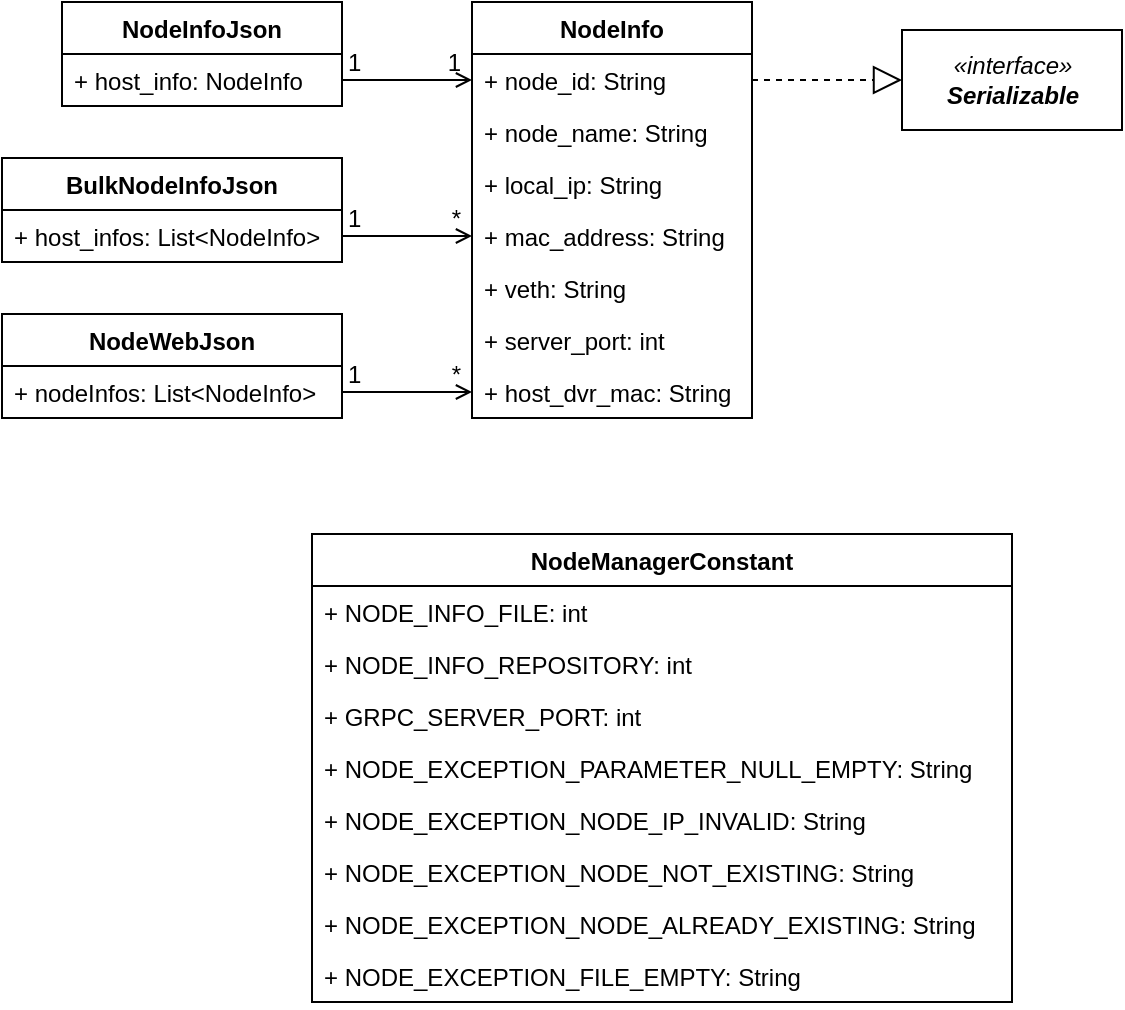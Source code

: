 <mxfile version="13.11.0" type="github">
  <diagram id="7jQJBMvR5SGXMKJPSkD0" name="Page-1">
    <mxGraphModel dx="739" dy="608" grid="1" gridSize="10" guides="1" tooltips="1" connect="1" arrows="1" fold="1" page="1" pageScale="1" pageWidth="850" pageHeight="1100" math="0" shadow="0">
      <root>
        <mxCell id="0" />
        <mxCell id="1" parent="0" />
        <mxCell id="USKarSAX8TNDrIxT8NqQ-1" value="NodeInfo" style="swimlane;fontStyle=1;childLayout=stackLayout;horizontal=1;startSize=26;fillColor=none;horizontalStack=0;resizeParent=1;resizeParentMax=0;resizeLast=0;collapsible=1;marginBottom=0;" vertex="1" parent="1">
          <mxGeometry x="380" y="180" width="140" height="208" as="geometry" />
        </mxCell>
        <mxCell id="USKarSAX8TNDrIxT8NqQ-2" value="+ node_id: String" style="text;strokeColor=none;fillColor=none;align=left;verticalAlign=top;spacingLeft=4;spacingRight=4;overflow=hidden;rotatable=0;points=[[0,0.5],[1,0.5]];portConstraint=eastwest;" vertex="1" parent="USKarSAX8TNDrIxT8NqQ-1">
          <mxGeometry y="26" width="140" height="26" as="geometry" />
        </mxCell>
        <mxCell id="USKarSAX8TNDrIxT8NqQ-3" value="+ node_name: String" style="text;strokeColor=none;fillColor=none;align=left;verticalAlign=top;spacingLeft=4;spacingRight=4;overflow=hidden;rotatable=0;points=[[0,0.5],[1,0.5]];portConstraint=eastwest;" vertex="1" parent="USKarSAX8TNDrIxT8NqQ-1">
          <mxGeometry y="52" width="140" height="26" as="geometry" />
        </mxCell>
        <mxCell id="USKarSAX8TNDrIxT8NqQ-4" value="+ local_ip: String" style="text;strokeColor=none;fillColor=none;align=left;verticalAlign=top;spacingLeft=4;spacingRight=4;overflow=hidden;rotatable=0;points=[[0,0.5],[1,0.5]];portConstraint=eastwest;" vertex="1" parent="USKarSAX8TNDrIxT8NqQ-1">
          <mxGeometry y="78" width="140" height="26" as="geometry" />
        </mxCell>
        <mxCell id="USKarSAX8TNDrIxT8NqQ-5" value="+ mac_address: String" style="text;strokeColor=none;fillColor=none;align=left;verticalAlign=top;spacingLeft=4;spacingRight=4;overflow=hidden;rotatable=0;points=[[0,0.5],[1,0.5]];portConstraint=eastwest;" vertex="1" parent="USKarSAX8TNDrIxT8NqQ-1">
          <mxGeometry y="104" width="140" height="26" as="geometry" />
        </mxCell>
        <mxCell id="USKarSAX8TNDrIxT8NqQ-6" value="+ veth: String" style="text;strokeColor=none;fillColor=none;align=left;verticalAlign=top;spacingLeft=4;spacingRight=4;overflow=hidden;rotatable=0;points=[[0,0.5],[1,0.5]];portConstraint=eastwest;" vertex="1" parent="USKarSAX8TNDrIxT8NqQ-1">
          <mxGeometry y="130" width="140" height="26" as="geometry" />
        </mxCell>
        <mxCell id="USKarSAX8TNDrIxT8NqQ-7" value="+ server_port: int" style="text;strokeColor=none;fillColor=none;align=left;verticalAlign=top;spacingLeft=4;spacingRight=4;overflow=hidden;rotatable=0;points=[[0,0.5],[1,0.5]];portConstraint=eastwest;" vertex="1" parent="USKarSAX8TNDrIxT8NqQ-1">
          <mxGeometry y="156" width="140" height="26" as="geometry" />
        </mxCell>
        <mxCell id="USKarSAX8TNDrIxT8NqQ-8" value="+ host_dvr_mac: String" style="text;strokeColor=none;fillColor=none;align=left;verticalAlign=top;spacingLeft=4;spacingRight=4;overflow=hidden;rotatable=0;points=[[0,0.5],[1,0.5]];portConstraint=eastwest;" vertex="1" parent="USKarSAX8TNDrIxT8NqQ-1">
          <mxGeometry y="182" width="140" height="26" as="geometry" />
        </mxCell>
        <mxCell id="USKarSAX8TNDrIxT8NqQ-9" value="&lt;i&gt;«interface»&lt;br&gt;&lt;b&gt;Serializable&lt;/b&gt;&lt;/i&gt;" style="html=1;" vertex="1" parent="1">
          <mxGeometry x="595" y="194" width="110" height="50" as="geometry" />
        </mxCell>
        <mxCell id="USKarSAX8TNDrIxT8NqQ-10" value="" style="endArrow=block;dashed=1;endFill=0;endSize=12;html=1;entryX=0;entryY=0.5;entryDx=0;entryDy=0;exitX=1;exitY=0.5;exitDx=0;exitDy=0;" edge="1" parent="1" source="USKarSAX8TNDrIxT8NqQ-2" target="USKarSAX8TNDrIxT8NqQ-9">
          <mxGeometry width="160" relative="1" as="geometry">
            <mxPoint x="515" y="190" as="sourcePoint" />
            <mxPoint x="675" y="190" as="targetPoint" />
          </mxGeometry>
        </mxCell>
        <mxCell id="USKarSAX8TNDrIxT8NqQ-12" value="NodeInfoJson" style="swimlane;fontStyle=1;childLayout=stackLayout;horizontal=1;startSize=26;fillColor=none;horizontalStack=0;resizeParent=1;resizeParentMax=0;resizeLast=0;collapsible=1;marginBottom=0;" vertex="1" parent="1">
          <mxGeometry x="175" y="180" width="140" height="52" as="geometry" />
        </mxCell>
        <mxCell id="USKarSAX8TNDrIxT8NqQ-13" value="+ host_info: NodeInfo" style="text;strokeColor=none;fillColor=none;align=left;verticalAlign=top;spacingLeft=4;spacingRight=4;overflow=hidden;rotatable=0;points=[[0,0.5],[1,0.5]];portConstraint=eastwest;" vertex="1" parent="USKarSAX8TNDrIxT8NqQ-12">
          <mxGeometry y="26" width="140" height="26" as="geometry" />
        </mxCell>
        <mxCell id="USKarSAX8TNDrIxT8NqQ-14" value="" style="endArrow=open;shadow=0;strokeWidth=1;rounded=0;endFill=1;edgeStyle=elbowEdgeStyle;elbow=vertical;" edge="1" parent="1" source="USKarSAX8TNDrIxT8NqQ-13" target="USKarSAX8TNDrIxT8NqQ-2">
          <mxGeometry x="0.5" y="41" relative="1" as="geometry">
            <mxPoint x="245" y="260" as="sourcePoint" />
            <mxPoint x="385" y="219" as="targetPoint" />
            <mxPoint x="-40" y="32" as="offset" />
            <Array as="points">
              <mxPoint x="345" y="219" />
              <mxPoint x="335" y="240" />
              <mxPoint x="355" y="219" />
              <mxPoint x="345" y="199" />
              <mxPoint x="365" y="145" />
            </Array>
          </mxGeometry>
        </mxCell>
        <mxCell id="USKarSAX8TNDrIxT8NqQ-15" value="1" style="resizable=0;align=left;verticalAlign=bottom;labelBackgroundColor=none;fontSize=12;" connectable="0" vertex="1" parent="USKarSAX8TNDrIxT8NqQ-14">
          <mxGeometry x="-1" relative="1" as="geometry">
            <mxPoint x="1" as="offset" />
          </mxGeometry>
        </mxCell>
        <mxCell id="USKarSAX8TNDrIxT8NqQ-16" value="1" style="resizable=0;align=right;verticalAlign=bottom;labelBackgroundColor=none;fontSize=12;" connectable="0" vertex="1" parent="USKarSAX8TNDrIxT8NqQ-14">
          <mxGeometry x="1" relative="1" as="geometry">
            <mxPoint x="-4" as="offset" />
          </mxGeometry>
        </mxCell>
        <mxCell id="USKarSAX8TNDrIxT8NqQ-21" value="BulkNodeInfoJson" style="swimlane;fontStyle=1;childLayout=stackLayout;horizontal=1;startSize=26;fillColor=none;horizontalStack=0;resizeParent=1;resizeParentMax=0;resizeLast=0;collapsible=1;marginBottom=0;" vertex="1" parent="1">
          <mxGeometry x="145" y="258" width="170" height="52" as="geometry" />
        </mxCell>
        <mxCell id="USKarSAX8TNDrIxT8NqQ-22" value="+ host_infos: List&lt;NodeInfo&gt;" style="text;strokeColor=none;fillColor=none;align=left;verticalAlign=top;spacingLeft=4;spacingRight=4;overflow=hidden;rotatable=0;points=[[0,0.5],[1,0.5]];portConstraint=eastwest;" vertex="1" parent="USKarSAX8TNDrIxT8NqQ-21">
          <mxGeometry y="26" width="170" height="26" as="geometry" />
        </mxCell>
        <mxCell id="USKarSAX8TNDrIxT8NqQ-23" value="" style="endArrow=open;shadow=0;strokeWidth=1;rounded=0;endFill=1;edgeStyle=elbowEdgeStyle;elbow=vertical;" edge="1" parent="1" source="USKarSAX8TNDrIxT8NqQ-22" target="USKarSAX8TNDrIxT8NqQ-5">
          <mxGeometry x="0.5" y="41" relative="1" as="geometry">
            <mxPoint x="245" y="338" as="sourcePoint" />
            <mxPoint x="375" y="297" as="targetPoint" />
            <mxPoint x="-40" y="32" as="offset" />
            <Array as="points">
              <mxPoint x="345" y="297" />
              <mxPoint x="335" y="318" />
              <mxPoint x="355" y="297" />
              <mxPoint x="345" y="277" />
              <mxPoint x="365" y="223" />
            </Array>
          </mxGeometry>
        </mxCell>
        <mxCell id="USKarSAX8TNDrIxT8NqQ-24" value="1" style="resizable=0;align=left;verticalAlign=bottom;labelBackgroundColor=none;fontSize=12;" connectable="0" vertex="1" parent="USKarSAX8TNDrIxT8NqQ-23">
          <mxGeometry x="-1" relative="1" as="geometry">
            <mxPoint x="1" as="offset" />
          </mxGeometry>
        </mxCell>
        <mxCell id="USKarSAX8TNDrIxT8NqQ-25" value="*" style="resizable=0;align=right;verticalAlign=bottom;labelBackgroundColor=none;fontSize=12;" connectable="0" vertex="1" parent="USKarSAX8TNDrIxT8NqQ-23">
          <mxGeometry x="1" relative="1" as="geometry">
            <mxPoint x="-4" as="offset" />
          </mxGeometry>
        </mxCell>
        <mxCell id="USKarSAX8TNDrIxT8NqQ-26" value="NodeWebJson" style="swimlane;fontStyle=1;childLayout=stackLayout;horizontal=1;startSize=26;fillColor=none;horizontalStack=0;resizeParent=1;resizeParentMax=0;resizeLast=0;collapsible=1;marginBottom=0;" vertex="1" parent="1">
          <mxGeometry x="145" y="336" width="170" height="52" as="geometry" />
        </mxCell>
        <mxCell id="USKarSAX8TNDrIxT8NqQ-27" value="+ nodeInfos: List&lt;NodeInfo&gt;" style="text;strokeColor=none;fillColor=none;align=left;verticalAlign=top;spacingLeft=4;spacingRight=4;overflow=hidden;rotatable=0;points=[[0,0.5],[1,0.5]];portConstraint=eastwest;" vertex="1" parent="USKarSAX8TNDrIxT8NqQ-26">
          <mxGeometry y="26" width="170" height="26" as="geometry" />
        </mxCell>
        <mxCell id="USKarSAX8TNDrIxT8NqQ-28" value="" style="endArrow=open;shadow=0;strokeWidth=1;rounded=0;endFill=1;edgeStyle=elbowEdgeStyle;elbow=vertical;" edge="1" parent="1" source="USKarSAX8TNDrIxT8NqQ-27" target="USKarSAX8TNDrIxT8NqQ-8">
          <mxGeometry x="0.5" y="41" relative="1" as="geometry">
            <mxPoint x="245" y="416" as="sourcePoint" />
            <mxPoint x="375" y="375" as="targetPoint" />
            <mxPoint x="-40" y="32" as="offset" />
            <Array as="points">
              <mxPoint x="345" y="375" />
              <mxPoint x="335" y="396" />
              <mxPoint x="355" y="375" />
              <mxPoint x="345" y="355" />
              <mxPoint x="365" y="301" />
            </Array>
          </mxGeometry>
        </mxCell>
        <mxCell id="USKarSAX8TNDrIxT8NqQ-29" value="1" style="resizable=0;align=left;verticalAlign=bottom;labelBackgroundColor=none;fontSize=12;" connectable="0" vertex="1" parent="USKarSAX8TNDrIxT8NqQ-28">
          <mxGeometry x="-1" relative="1" as="geometry">
            <mxPoint x="1" as="offset" />
          </mxGeometry>
        </mxCell>
        <mxCell id="USKarSAX8TNDrIxT8NqQ-30" value="*" style="resizable=0;align=right;verticalAlign=bottom;labelBackgroundColor=none;fontSize=12;" connectable="0" vertex="1" parent="USKarSAX8TNDrIxT8NqQ-28">
          <mxGeometry x="1" relative="1" as="geometry">
            <mxPoint x="-4" as="offset" />
          </mxGeometry>
        </mxCell>
        <mxCell id="USKarSAX8TNDrIxT8NqQ-31" value="NodeManagerConstant" style="swimlane;fontStyle=1;childLayout=stackLayout;horizontal=1;startSize=26;fillColor=none;horizontalStack=0;resizeParent=1;resizeParentMax=0;resizeLast=0;collapsible=1;marginBottom=0;" vertex="1" parent="1">
          <mxGeometry x="300" y="446" width="350" height="234" as="geometry" />
        </mxCell>
        <mxCell id="USKarSAX8TNDrIxT8NqQ-32" value="+ NODE_INFO_FILE: int" style="text;strokeColor=none;fillColor=none;align=left;verticalAlign=top;spacingLeft=4;spacingRight=4;overflow=hidden;rotatable=0;points=[[0,0.5],[1,0.5]];portConstraint=eastwest;" vertex="1" parent="USKarSAX8TNDrIxT8NqQ-31">
          <mxGeometry y="26" width="350" height="26" as="geometry" />
        </mxCell>
        <mxCell id="USKarSAX8TNDrIxT8NqQ-33" value="+ NODE_INFO_REPOSITORY: int" style="text;strokeColor=none;fillColor=none;align=left;verticalAlign=top;spacingLeft=4;spacingRight=4;overflow=hidden;rotatable=0;points=[[0,0.5],[1,0.5]];portConstraint=eastwest;" vertex="1" parent="USKarSAX8TNDrIxT8NqQ-31">
          <mxGeometry y="52" width="350" height="26" as="geometry" />
        </mxCell>
        <mxCell id="USKarSAX8TNDrIxT8NqQ-34" value="+ GRPC_SERVER_PORT: int" style="text;strokeColor=none;fillColor=none;align=left;verticalAlign=top;spacingLeft=4;spacingRight=4;overflow=hidden;rotatable=0;points=[[0,0.5],[1,0.5]];portConstraint=eastwest;" vertex="1" parent="USKarSAX8TNDrIxT8NqQ-31">
          <mxGeometry y="78" width="350" height="26" as="geometry" />
        </mxCell>
        <mxCell id="USKarSAX8TNDrIxT8NqQ-35" value="+ NODE_EXCEPTION_PARAMETER_NULL_EMPTY: String" style="text;strokeColor=none;fillColor=none;align=left;verticalAlign=top;spacingLeft=4;spacingRight=4;overflow=hidden;rotatable=0;points=[[0,0.5],[1,0.5]];portConstraint=eastwest;" vertex="1" parent="USKarSAX8TNDrIxT8NqQ-31">
          <mxGeometry y="104" width="350" height="26" as="geometry" />
        </mxCell>
        <mxCell id="USKarSAX8TNDrIxT8NqQ-36" value="+ NODE_EXCEPTION_NODE_IP_INVALID: String" style="text;strokeColor=none;fillColor=none;align=left;verticalAlign=top;spacingLeft=4;spacingRight=4;overflow=hidden;rotatable=0;points=[[0,0.5],[1,0.5]];portConstraint=eastwest;" vertex="1" parent="USKarSAX8TNDrIxT8NqQ-31">
          <mxGeometry y="130" width="350" height="26" as="geometry" />
        </mxCell>
        <mxCell id="USKarSAX8TNDrIxT8NqQ-37" value="+ NODE_EXCEPTION_NODE_NOT_EXISTING: String" style="text;strokeColor=none;fillColor=none;align=left;verticalAlign=top;spacingLeft=4;spacingRight=4;overflow=hidden;rotatable=0;points=[[0,0.5],[1,0.5]];portConstraint=eastwest;" vertex="1" parent="USKarSAX8TNDrIxT8NqQ-31">
          <mxGeometry y="156" width="350" height="26" as="geometry" />
        </mxCell>
        <mxCell id="USKarSAX8TNDrIxT8NqQ-38" value="+ NODE_EXCEPTION_NODE_ALREADY_EXISTING: String" style="text;strokeColor=none;fillColor=none;align=left;verticalAlign=top;spacingLeft=4;spacingRight=4;overflow=hidden;rotatable=0;points=[[0,0.5],[1,0.5]];portConstraint=eastwest;" vertex="1" parent="USKarSAX8TNDrIxT8NqQ-31">
          <mxGeometry y="182" width="350" height="26" as="geometry" />
        </mxCell>
        <mxCell id="USKarSAX8TNDrIxT8NqQ-39" value="+ NODE_EXCEPTION_FILE_EMPTY: String" style="text;strokeColor=none;fillColor=none;align=left;verticalAlign=top;spacingLeft=4;spacingRight=4;overflow=hidden;rotatable=0;points=[[0,0.5],[1,0.5]];portConstraint=eastwest;" vertex="1" parent="USKarSAX8TNDrIxT8NqQ-31">
          <mxGeometry y="208" width="350" height="26" as="geometry" />
        </mxCell>
      </root>
    </mxGraphModel>
  </diagram>
</mxfile>
